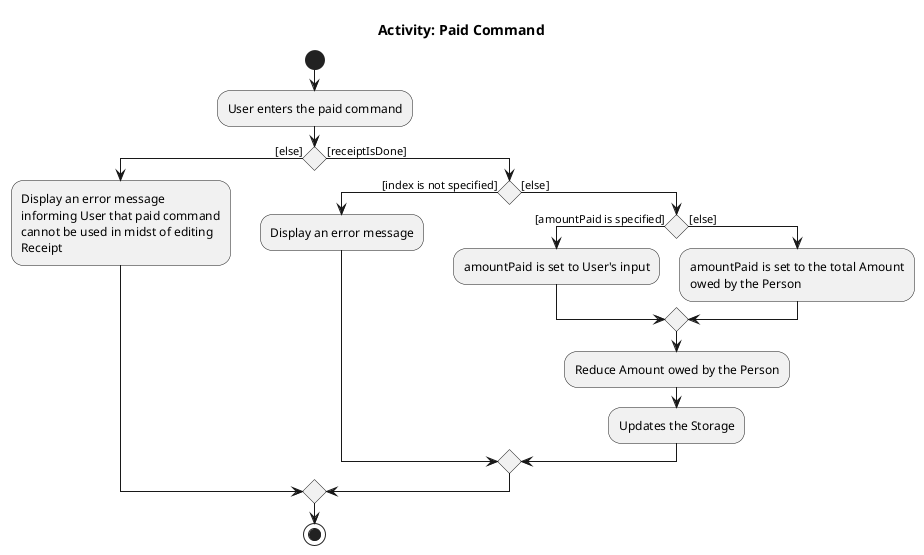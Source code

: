 @startuml
/' @author @WillySeahh'/
title Activity: Paid Command

start
:User enters the paid command;


if () then ([else])
    :Display an error message
    informing User that paid command
    cannot be used in midst of editing
    Receipt;
else ([receiptIsDone])
    if () then ([index is not specified])
        :Display an error message;
    else ([else])
        if () then ([amountPaid is specified])
            :amountPaid is set to User's input;
        else ([else])
            :amountPaid is set to the total Amount
            owed by the Person;
        endif
        :Reduce Amount owed by the Person;
        :Updates the Storage;
    endif

endif
stop
@enduml
